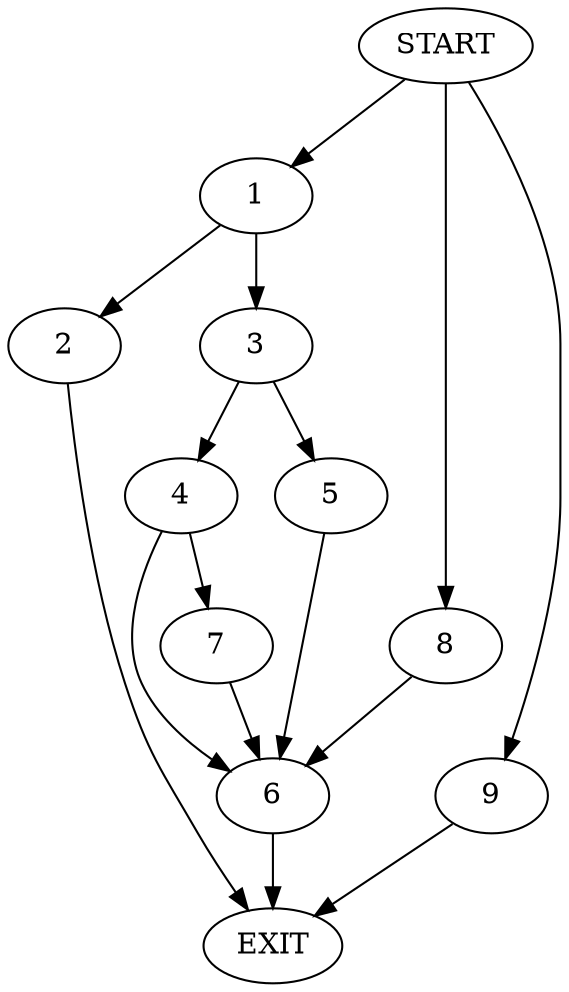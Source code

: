 digraph {
0 [label="START"]
10 [label="EXIT"]
0 -> 1
1 -> 2
1 -> 3
2 -> 10
3 -> 4
3 -> 5
5 -> 6
4 -> 6
4 -> 7
6 -> 10
0 -> 8
8 -> 6
7 -> 6
0 -> 9
9 -> 10
}
